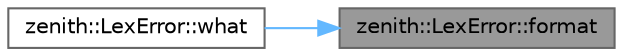 digraph "zenith::LexError::format"
{
 // LATEX_PDF_SIZE
  bgcolor="transparent";
  edge [fontname=Helvetica,fontsize=10,labelfontname=Helvetica,labelfontsize=10];
  node [fontname=Helvetica,fontsize=10,shape=box,height=0.2,width=0.4];
  rankdir="RL";
  Node1 [id="Node000001",label="zenith::LexError::format",height=0.2,width=0.4,color="gray40", fillcolor="grey60", style="filled", fontcolor="black",tooltip=" "];
  Node1 -> Node2 [id="edge1_Node000001_Node000002",dir="back",color="steelblue1",style="solid",tooltip=" "];
  Node2 [id="Node000002",label="zenith::LexError::what",height=0.2,width=0.4,color="grey40", fillcolor="white", style="filled",URL="$classzenith_1_1_lex_error.html#ad72f3664aad3f9b3b94b69e263766d57",tooltip=" "];
}
